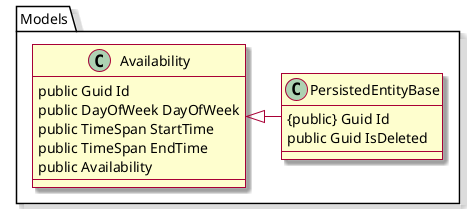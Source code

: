 @startuml Sequence

skin rose

class Models.PersistedEntityBase {
    {public} Guid Id
    public Guid IsDeleted
}

class Models.Availability {
    public Guid Id
    public DayOfWeek DayOfWeek
    public TimeSpan StartTime
    public TimeSpan EndTime
    public Availability
}

Models.Availability <|- Models.PersistedEntityBase

@enduml